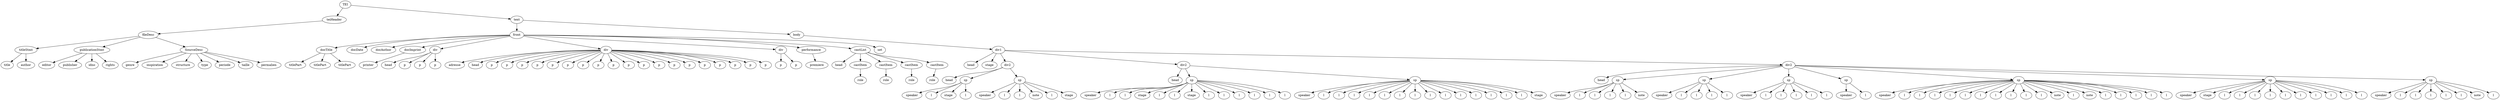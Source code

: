 digraph Tree {
	"t0" [label = "TEI"];
	"t1" [label = "teiHeader"];
	"t2" [label = "fileDesc"];
	"t3" [label = "titleStmt"];
	"t4" [label = "title"];
	"t5" [label = "author"];
	"t6" [label = "publicationStmt"];
	"t7" [label = "editor"];
	"t8" [label = "publisher"];
	"t9" [label = "idno"];
	"t10" [label = "rights"];
	"t11" [label = "SourceDesc"];
	"t12" [label = "genre"];
	"t13" [label = "inspiration"];
	"t14" [label = "structure"];
	"t15" [label = "type"];
	"t16" [label = "periode"];
	"t17" [label = "taille"];
	"t18" [label = "permalien"];
	"t19" [label = "text"];
	"t20" [label = "front"];
	"t21" [label = "docTitle"];
	"t22" [label = "titlePart"];
	"t23" [label = "titlePart"];
	"t24" [label = "titlePart"];
	"t25" [label = "docDate"];
	"t26" [label = "docAuthor"];
	"t27" [label = "docImprint"];
	"t28" [label = "printer"];
	"t29" [label = "div"];
	"t30" [label = "head"];
	"t31" [label = "p"];
	"t32" [label = "p"];
	"t33" [label = "p"];
	"t34" [label = "div"];
	"t35" [label = "adresse"];
	"t36" [label = "head"];
	"t37" [label = "p"];
	"t38" [label = "p"];
	"t39" [label = "p"];
	"t40" [label = "p"];
	"t41" [label = "p"];
	"t42" [label = "p"];
	"t43" [label = "p"];
	"t44" [label = "p"];
	"t45" [label = "p"];
	"t46" [label = "p"];
	"t47" [label = "p"];
	"t48" [label = "p"];
	"t49" [label = "p"];
	"t50" [label = "p"];
	"t51" [label = "p"];
	"t52" [label = "p"];
	"t53" [label = "p"];
	"t54" [label = "p"];
	"t55" [label = "p"];
	"t56" [label = "div"];
	"t57" [label = "p"];
	"t58" [label = "p"];
	"t59" [label = "performance"];
	"t60" [label = "premiere"];
	"t61" [label = "castList"];
	"t62" [label = "head"];
	"t63" [label = "castItem"];
	"t64" [label = "role"];
	"t65" [label = "castItem"];
	"t66" [label = "role"];
	"t67" [label = "castItem"];
	"t68" [label = "role"];
	"t69" [label = "castItem"];
	"t70" [label = "role"];
	"t71" [label = "set"];
	"t72" [label = "body"];
	"t73" [label = "div1"];
	"t74" [label = "head"];
	"t75" [label = "stage"];
	"t76" [label = "div2"];
	"t77" [label = "head"];
	"t78" [label = "sp"];
	"t79" [label = "speaker"];
	"t80" [label = "l"];
	"t81" [label = "stage"];
	"t82" [label = "l"];
	"t83" [label = "sp"];
	"t84" [label = "speaker"];
	"t85" [label = "l"];
	"t86" [label = "l"];
	"t87" [label = "note"];
	"t88" [label = "l"];
	"t89" [label = "stage"];
	"t90" [label = "div2"];
	"t91" [label = "head"];
	"t92" [label = "sp"];
	"t93" [label = "speaker"];
	"t94" [label = "l"];
	"t95" [label = "l"];
	"t96" [label = "stage"];
	"t97" [label = "l"];
	"t98" [label = "l"];
	"t99" [label = "stage"];
	"t100" [label = "l"];
	"t101" [label = "l"];
	"t102" [label = "l"];
	"t103" [label = "l"];
	"t104" [label = "l"];
	"t105" [label = "l"];
	"t106" [label = "sp"];
	"t107" [label = "speaker"];
	"t108" [label = "l"];
	"t109" [label = "l"];
	"t110" [label = "l"];
	"t111" [label = "l"];
	"t112" [label = "l"];
	"t113" [label = "l"];
	"t114" [label = "l"];
	"t115" [label = "l"];
	"t116" [label = "l"];
	"t117" [label = "l"];
	"t118" [label = "l"];
	"t119" [label = "l"];
	"t120" [label = "l"];
	"t121" [label = "l"];
	"t122" [label = "stage"];
	"t123" [label = "div2"];
	"t124" [label = "head"];
	"t125" [label = "sp"];
	"t126" [label = "speaker"];
	"t127" [label = "l"];
	"t128" [label = "l"];
	"t129" [label = "l"];
	"t130" [label = "l"];
	"t131" [label = "note"];
	"t132" [label = "sp"];
	"t133" [label = "speaker"];
	"t134" [label = "l"];
	"t135" [label = "l"];
	"t136" [label = "l"];
	"t137" [label = "l"];
	"t138" [label = "sp"];
	"t139" [label = "speaker"];
	"t140" [label = "l"];
	"t141" [label = "l"];
	"t142" [label = "l"];
	"t143" [label = "l"];
	"t144" [label = "l"];
	"t145" [label = "sp"];
	"t146" [label = "speaker"];
	"t147" [label = "l"];
	"t148" [label = "sp"];
	"t149" [label = "speaker"];
	"t150" [label = "l"];
	"t151" [label = "l"];
	"t152" [label = "l"];
	"t153" [label = "l"];
	"t154" [label = "l"];
	"t155" [label = "l"];
	"t156" [label = "l"];
	"t157" [label = "l"];
	"t158" [label = "l"];
	"t159" [label = "l"];
	"t160" [label = "note"];
	"t161" [label = "l"];
	"t162" [label = "note"];
	"t163" [label = "l"];
	"t164" [label = "l"];
	"t165" [label = "l"];
	"t166" [label = "l"];
	"t167" [label = "l"];
	"t168" [label = "sp"];
	"t169" [label = "speaker"];
	"t170" [label = "stage"];
	"t171" [label = "l"];
	"t172" [label = "l"];
	"t173" [label = "l"];
	"t174" [label = "l"];
	"t175" [label = "l"];
	"t176" [label = "l"];
	"t177" [label = "l"];
	"t178" [label = "l"];
	"t179" [label = "l"];
	"t180" [label = "l"];
	"t181" [label = "sp"];
	"t182" [label = "speaker"];
	"t183" [label = "l"];
	"t184" [label = "l"];
	"t185" [label = "l"];
	"t186" [label = "l"];
	"t187" [label = "l"];
	"t188" [label = "note"];
	"t189" [label = "l"];
	"t0" -> "t1";
	"t1" -> "t2";
	"t2" -> "t3";
	"t3" -> "t4";
	"t3" -> "t5";
	"t2" -> "t6";
	"t6" -> "t7";
	"t6" -> "t8";
	"t6" -> "t9";
	"t6" -> "t10";
	"t2" -> "t11";
	"t11" -> "t12";
	"t11" -> "t13";
	"t11" -> "t14";
	"t11" -> "t15";
	"t11" -> "t16";
	"t11" -> "t17";
	"t11" -> "t18";
	"t0" -> "t19";
	"t19" -> "t20";
	"t20" -> "t21";
	"t21" -> "t22";
	"t21" -> "t23";
	"t21" -> "t24";
	"t20" -> "t25";
	"t20" -> "t26";
	"t20" -> "t27";
	"t27" -> "t28";
	"t20" -> "t29";
	"t29" -> "t30";
	"t29" -> "t31";
	"t29" -> "t32";
	"t29" -> "t33";
	"t20" -> "t34";
	"t34" -> "t35";
	"t34" -> "t36";
	"t34" -> "t37";
	"t34" -> "t38";
	"t34" -> "t39";
	"t34" -> "t40";
	"t34" -> "t41";
	"t34" -> "t42";
	"t34" -> "t43";
	"t34" -> "t44";
	"t34" -> "t45";
	"t34" -> "t46";
	"t34" -> "t47";
	"t34" -> "t48";
	"t34" -> "t49";
	"t34" -> "t50";
	"t34" -> "t51";
	"t34" -> "t52";
	"t34" -> "t53";
	"t34" -> "t54";
	"t34" -> "t55";
	"t20" -> "t56";
	"t56" -> "t57";
	"t56" -> "t58";
	"t20" -> "t59";
	"t59" -> "t60";
	"t20" -> "t61";
	"t61" -> "t62";
	"t61" -> "t63";
	"t63" -> "t64";
	"t61" -> "t65";
	"t65" -> "t66";
	"t61" -> "t67";
	"t67" -> "t68";
	"t61" -> "t69";
	"t69" -> "t70";
	"t20" -> "t71";
	"t19" -> "t72";
	"t72" -> "t73";
	"t73" -> "t74";
	"t73" -> "t75";
	"t73" -> "t76";
	"t76" -> "t77";
	"t76" -> "t78";
	"t78" -> "t79";
	"t78" -> "t80";
	"t78" -> "t81";
	"t78" -> "t82";
	"t76" -> "t83";
	"t83" -> "t84";
	"t83" -> "t85";
	"t83" -> "t86";
	"t83" -> "t87";
	"t83" -> "t88";
	"t83" -> "t89";
	"t73" -> "t90";
	"t90" -> "t91";
	"t90" -> "t92";
	"t92" -> "t93";
	"t92" -> "t94";
	"t92" -> "t95";
	"t92" -> "t96";
	"t92" -> "t97";
	"t92" -> "t98";
	"t92" -> "t99";
	"t92" -> "t100";
	"t92" -> "t101";
	"t92" -> "t102";
	"t92" -> "t103";
	"t92" -> "t104";
	"t92" -> "t105";
	"t90" -> "t106";
	"t106" -> "t107";
	"t106" -> "t108";
	"t106" -> "t109";
	"t106" -> "t110";
	"t106" -> "t111";
	"t106" -> "t112";
	"t106" -> "t113";
	"t106" -> "t114";
	"t106" -> "t115";
	"t106" -> "t116";
	"t106" -> "t117";
	"t106" -> "t118";
	"t106" -> "t119";
	"t106" -> "t120";
	"t106" -> "t121";
	"t106" -> "t122";
	"t73" -> "t123";
	"t123" -> "t124";
	"t123" -> "t125";
	"t125" -> "t126";
	"t125" -> "t127";
	"t125" -> "t128";
	"t125" -> "t129";
	"t125" -> "t130";
	"t125" -> "t131";
	"t123" -> "t132";
	"t132" -> "t133";
	"t132" -> "t134";
	"t132" -> "t135";
	"t132" -> "t136";
	"t132" -> "t137";
	"t123" -> "t138";
	"t138" -> "t139";
	"t138" -> "t140";
	"t138" -> "t141";
	"t138" -> "t142";
	"t138" -> "t143";
	"t138" -> "t144";
	"t123" -> "t145";
	"t145" -> "t146";
	"t145" -> "t147";
	"t123" -> "t148";
	"t148" -> "t149";
	"t148" -> "t150";
	"t148" -> "t151";
	"t148" -> "t152";
	"t148" -> "t153";
	"t148" -> "t154";
	"t148" -> "t155";
	"t148" -> "t156";
	"t148" -> "t157";
	"t148" -> "t158";
	"t148" -> "t159";
	"t148" -> "t160";
	"t148" -> "t161";
	"t148" -> "t162";
	"t148" -> "t163";
	"t148" -> "t164";
	"t148" -> "t165";
	"t148" -> "t166";
	"t148" -> "t167";
	"t123" -> "t168";
	"t168" -> "t169";
	"t168" -> "t170";
	"t168" -> "t171";
	"t168" -> "t172";
	"t168" -> "t173";
	"t168" -> "t174";
	"t168" -> "t175";
	"t168" -> "t176";
	"t168" -> "t177";
	"t168" -> "t178";
	"t168" -> "t179";
	"t168" -> "t180";
	"t123" -> "t181";
	"t181" -> "t182";
	"t181" -> "t183";
	"t181" -> "t184";
	"t181" -> "t185";
	"t181" -> "t186";
	"t181" -> "t187";
	"t181" -> "t188";
	"t181" -> "t189";
}
